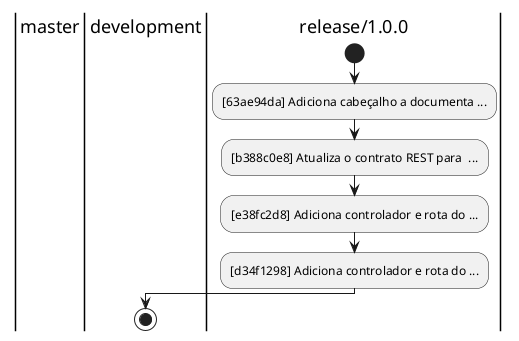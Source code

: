 @startuml
|master|
|development|
|release/1.0.0|
start
  :[63ae94da] Adiciona cabeçalho a documenta ...;
  :[b388c0e8] Atualiza o contrato REST para  ...;
  :[e38fc2d8] Adiciona controlador e rota do ...;
  :[d34f1298] Adiciona controlador e rota do ...;
|development|
stop
@enduml